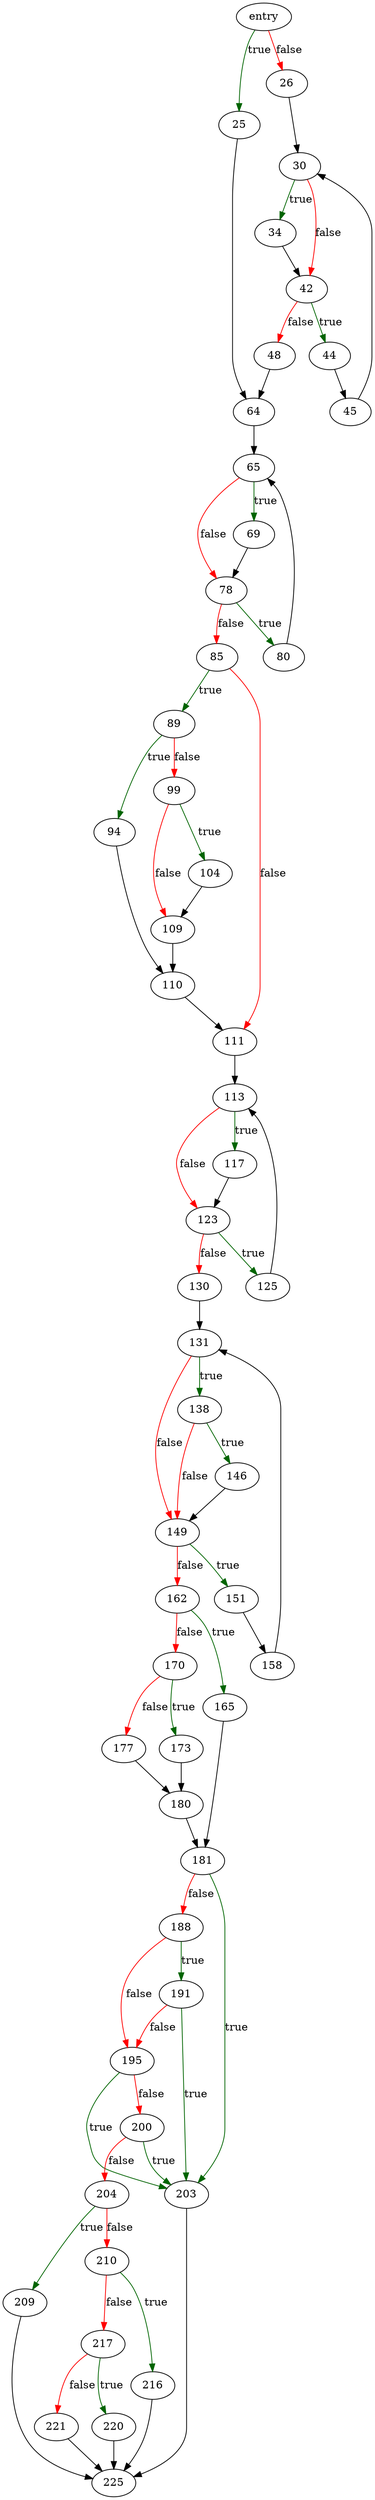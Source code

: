 digraph "sqlite3Atoi64" {
	// Node definitions.
	4 [label=entry];
	25;
	26;
	30;
	34;
	42;
	44;
	45;
	48;
	64;
	65;
	69;
	78;
	80;
	85;
	89;
	94;
	99;
	104;
	109;
	110;
	111;
	113;
	117;
	123;
	125;
	130;
	131;
	138;
	146;
	149;
	151;
	158;
	162;
	165;
	170;
	173;
	177;
	180;
	181;
	188;
	191;
	195;
	200;
	203;
	204;
	209;
	210;
	216;
	217;
	220;
	221;
	225;

	// Edge definitions.
	4 -> 25 [
		color=darkgreen
		label=true
	];
	4 -> 26 [
		color=red
		label=false
	];
	25 -> 64;
	26 -> 30;
	30 -> 34 [
		color=darkgreen
		label=true
	];
	30 -> 42 [
		color=red
		label=false
	];
	34 -> 42;
	42 -> 44 [
		color=darkgreen
		label=true
	];
	42 -> 48 [
		color=red
		label=false
	];
	44 -> 45;
	45 -> 30;
	48 -> 64;
	64 -> 65;
	65 -> 69 [
		color=darkgreen
		label=true
	];
	65 -> 78 [
		color=red
		label=false
	];
	69 -> 78;
	78 -> 80 [
		color=darkgreen
		label=true
	];
	78 -> 85 [
		color=red
		label=false
	];
	80 -> 65;
	85 -> 89 [
		color=darkgreen
		label=true
	];
	85 -> 111 [
		color=red
		label=false
	];
	89 -> 94 [
		color=darkgreen
		label=true
	];
	89 -> 99 [
		color=red
		label=false
	];
	94 -> 110;
	99 -> 104 [
		color=darkgreen
		label=true
	];
	99 -> 109 [
		color=red
		label=false
	];
	104 -> 109;
	109 -> 110;
	110 -> 111;
	111 -> 113;
	113 -> 117 [
		color=darkgreen
		label=true
	];
	113 -> 123 [
		color=red
		label=false
	];
	117 -> 123;
	123 -> 125 [
		color=darkgreen
		label=true
	];
	123 -> 130 [
		color=red
		label=false
	];
	125 -> 113;
	130 -> 131;
	131 -> 138 [
		color=darkgreen
		label=true
	];
	131 -> 149 [
		color=red
		label=false
	];
	138 -> 146 [
		color=darkgreen
		label=true
	];
	138 -> 149 [
		color=red
		label=false
	];
	146 -> 149;
	149 -> 151 [
		color=darkgreen
		label=true
	];
	149 -> 162 [
		color=red
		label=false
	];
	151 -> 158;
	158 -> 131;
	162 -> 165 [
		color=darkgreen
		label=true
	];
	162 -> 170 [
		color=red
		label=false
	];
	165 -> 181;
	170 -> 173 [
		color=darkgreen
		label=true
	];
	170 -> 177 [
		color=red
		label=false
	];
	173 -> 180;
	177 -> 180;
	180 -> 181;
	181 -> 188 [
		color=red
		label=false
	];
	181 -> 203 [
		color=darkgreen
		label=true
	];
	188 -> 191 [
		color=darkgreen
		label=true
	];
	188 -> 195 [
		color=red
		label=false
	];
	191 -> 195 [
		color=red
		label=false
	];
	191 -> 203 [
		color=darkgreen
		label=true
	];
	195 -> 200 [
		color=red
		label=false
	];
	195 -> 203 [
		color=darkgreen
		label=true
	];
	200 -> 203 [
		color=darkgreen
		label=true
	];
	200 -> 204 [
		color=red
		label=false
	];
	203 -> 225;
	204 -> 209 [
		color=darkgreen
		label=true
	];
	204 -> 210 [
		color=red
		label=false
	];
	209 -> 225;
	210 -> 216 [
		color=darkgreen
		label=true
	];
	210 -> 217 [
		color=red
		label=false
	];
	216 -> 225;
	217 -> 220 [
		color=darkgreen
		label=true
	];
	217 -> 221 [
		color=red
		label=false
	];
	220 -> 225;
	221 -> 225;
}